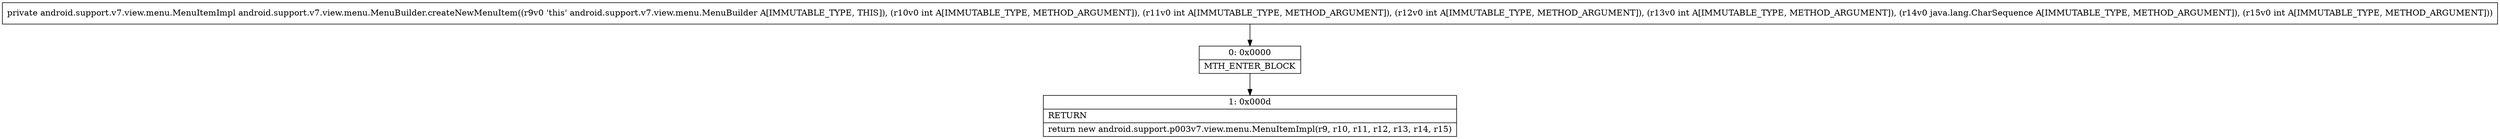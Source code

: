 digraph "CFG forandroid.support.v7.view.menu.MenuBuilder.createNewMenuItem(IIIILjava\/lang\/CharSequence;I)Landroid\/support\/v7\/view\/menu\/MenuItemImpl;" {
Node_0 [shape=record,label="{0\:\ 0x0000|MTH_ENTER_BLOCK\l}"];
Node_1 [shape=record,label="{1\:\ 0x000d|RETURN\l|return new android.support.p003v7.view.menu.MenuItemImpl(r9, r10, r11, r12, r13, r14, r15)\l}"];
MethodNode[shape=record,label="{private android.support.v7.view.menu.MenuItemImpl android.support.v7.view.menu.MenuBuilder.createNewMenuItem((r9v0 'this' android.support.v7.view.menu.MenuBuilder A[IMMUTABLE_TYPE, THIS]), (r10v0 int A[IMMUTABLE_TYPE, METHOD_ARGUMENT]), (r11v0 int A[IMMUTABLE_TYPE, METHOD_ARGUMENT]), (r12v0 int A[IMMUTABLE_TYPE, METHOD_ARGUMENT]), (r13v0 int A[IMMUTABLE_TYPE, METHOD_ARGUMENT]), (r14v0 java.lang.CharSequence A[IMMUTABLE_TYPE, METHOD_ARGUMENT]), (r15v0 int A[IMMUTABLE_TYPE, METHOD_ARGUMENT])) }"];
MethodNode -> Node_0;
Node_0 -> Node_1;
}

